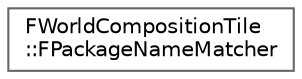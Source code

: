 digraph "Graphical Class Hierarchy"
{
 // INTERACTIVE_SVG=YES
 // LATEX_PDF_SIZE
  bgcolor="transparent";
  edge [fontname=Helvetica,fontsize=10,labelfontname=Helvetica,labelfontsize=10];
  node [fontname=Helvetica,fontsize=10,shape=box,height=0.2,width=0.4];
  rankdir="LR";
  Node0 [id="Node000000",label="FWorldCompositionTile\l::FPackageNameMatcher",height=0.2,width=0.4,color="grey40", fillcolor="white", style="filled",URL="$d0/d28/structFWorldCompositionTile_1_1FPackageNameMatcher.html",tooltip="Matcher."];
}
